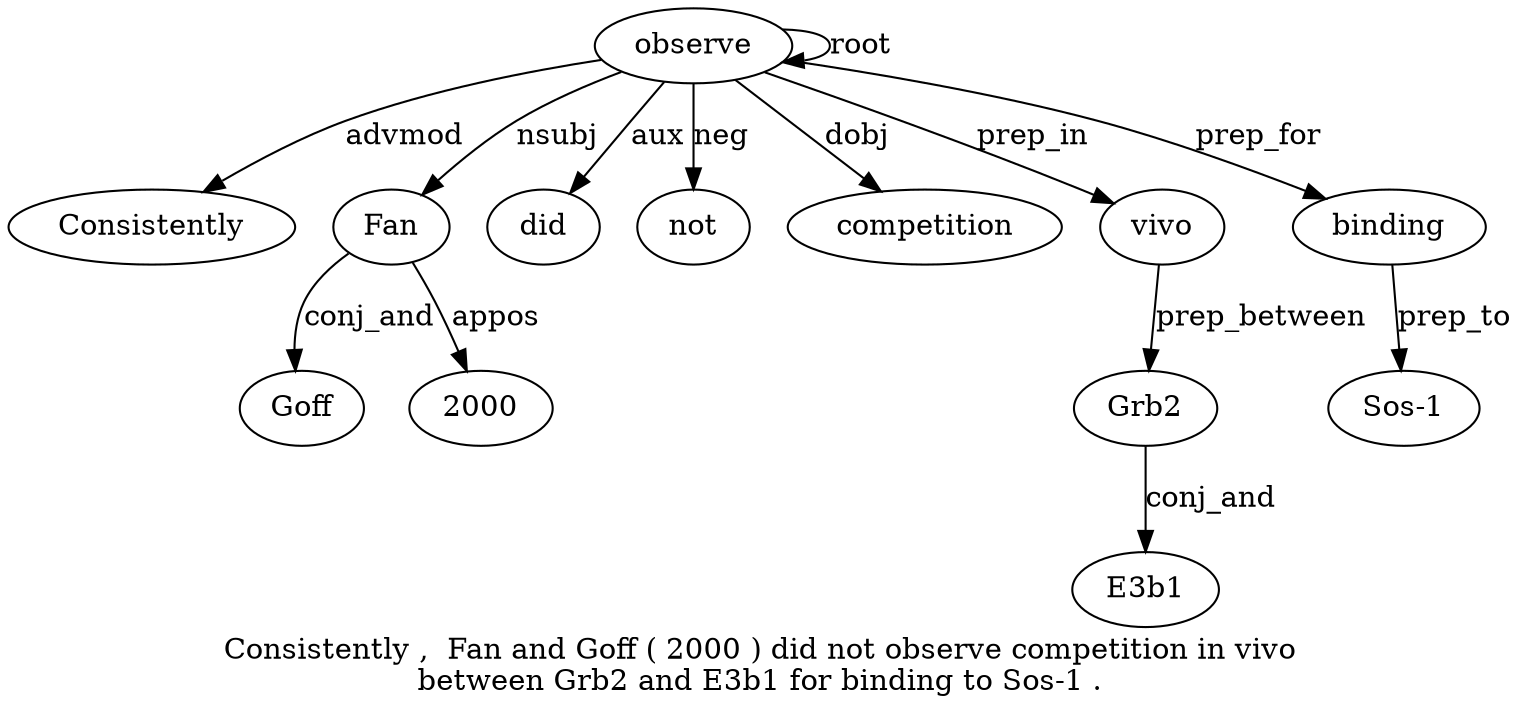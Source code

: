 digraph "Consistently ,  Fan and Goff ( 2000 ) did not observe competition in vivo between Grb2 and E3b1 for binding to Sos-1 ." {
label="Consistently ,  Fan and Goff ( 2000 ) did not observe competition in vivo
between Grb2 and E3b1 for binding to Sos-1 .";
observe11 [style=filled, fillcolor=white, label=observe];
Consistently1 [style=filled, fillcolor=white, label=Consistently];
observe11 -> Consistently1  [label=advmod];
Fan3 [style=filled, fillcolor=white, label=Fan];
observe11 -> Fan3  [label=nsubj];
Goff5 [style=filled, fillcolor=white, label=Goff];
Fan3 -> Goff5  [label=conj_and];
20007 [style=filled, fillcolor=white, label=2000];
Fan3 -> 20007  [label=appos];
did9 [style=filled, fillcolor=white, label=did];
observe11 -> did9  [label=aux];
not10 [style=filled, fillcolor=white, label=not];
observe11 -> not10  [label=neg];
observe11 -> observe11  [label=root];
competition12 [style=filled, fillcolor=white, label=competition];
observe11 -> competition12  [label=dobj];
vivo14 [style=filled, fillcolor=white, label=vivo];
observe11 -> vivo14  [label=prep_in];
Grb216 [style=filled, fillcolor=white, label=Grb2];
vivo14 -> Grb216  [label=prep_between];
E3b118 [style=filled, fillcolor=white, label=E3b1];
Grb216 -> E3b118  [label=conj_and];
binding20 [style=filled, fillcolor=white, label=binding];
observe11 -> binding20  [label=prep_for];
"Sos-122" [style=filled, fillcolor=white, label="Sos-1"];
binding20 -> "Sos-122"  [label=prep_to];
}
